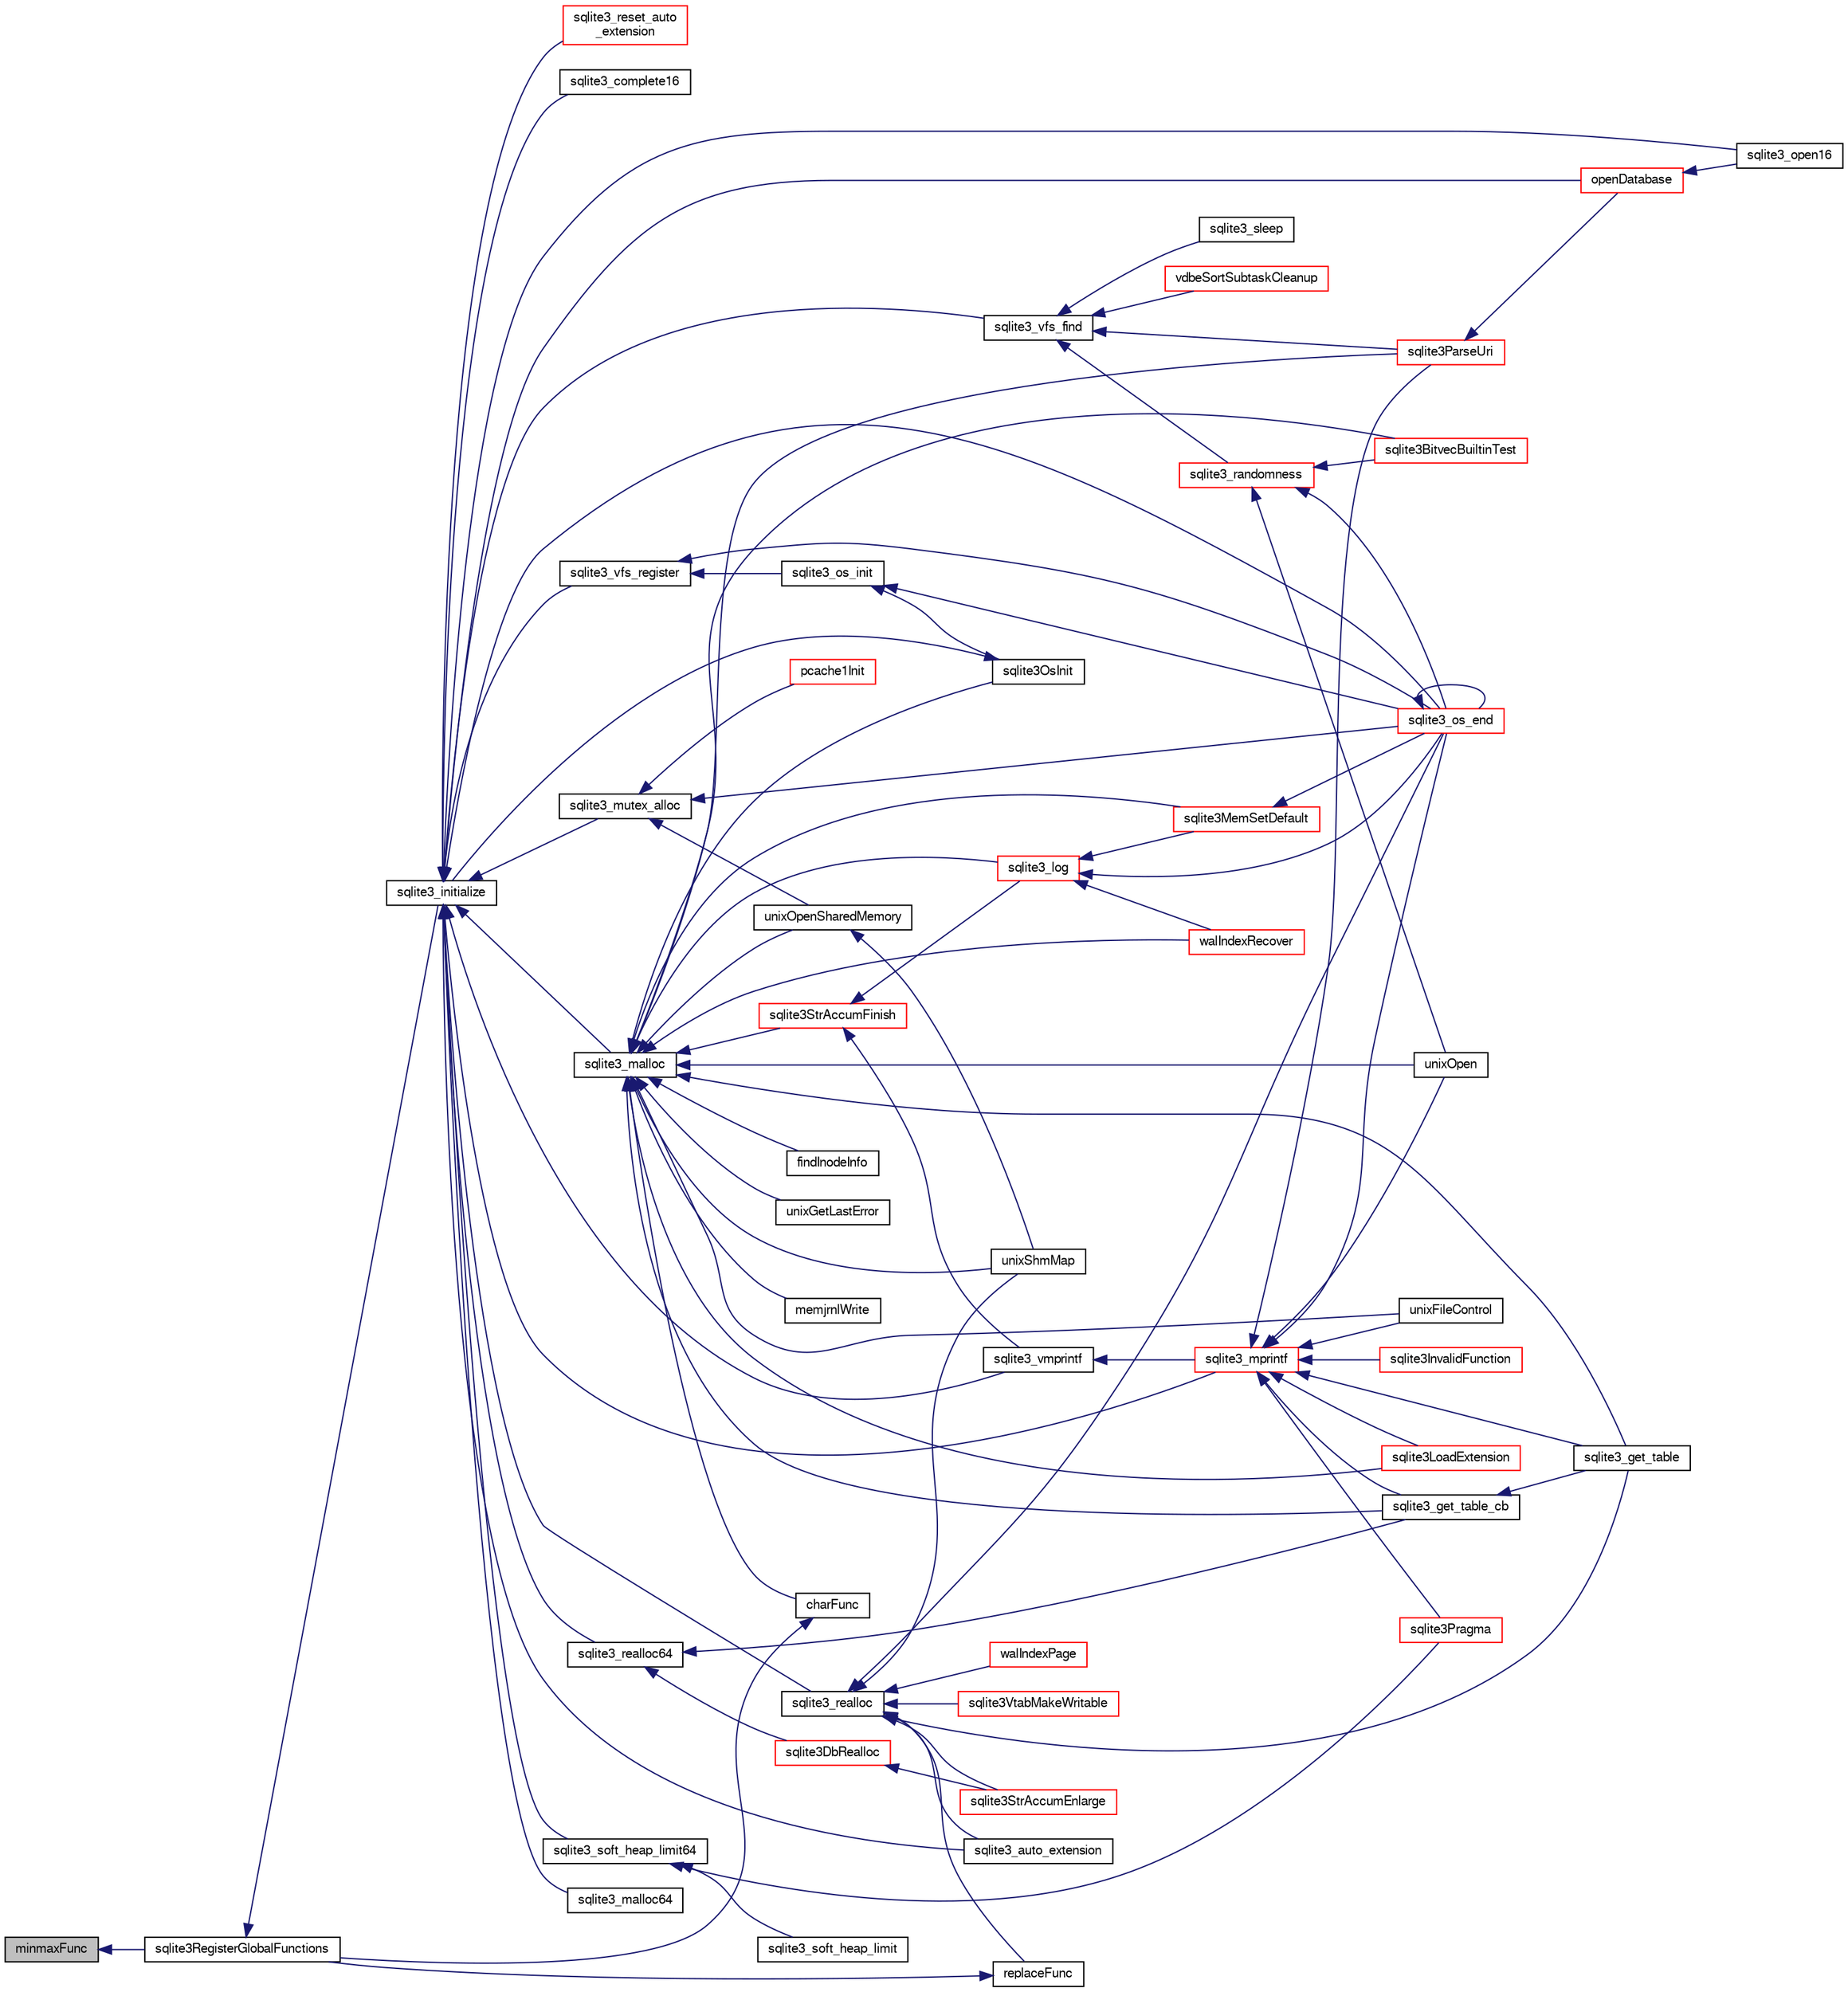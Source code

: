digraph "minmaxFunc"
{
  edge [fontname="FreeSans",fontsize="10",labelfontname="FreeSans",labelfontsize="10"];
  node [fontname="FreeSans",fontsize="10",shape=record];
  rankdir="LR";
  Node166855 [label="minmaxFunc",height=0.2,width=0.4,color="black", fillcolor="grey75", style="filled", fontcolor="black"];
  Node166855 -> Node166856 [dir="back",color="midnightblue",fontsize="10",style="solid",fontname="FreeSans"];
  Node166856 [label="sqlite3RegisterGlobalFunctions",height=0.2,width=0.4,color="black", fillcolor="white", style="filled",URL="$sqlite3_8c.html#a9f75bd111010f29e1b8d74344473c4ec"];
  Node166856 -> Node166857 [dir="back",color="midnightblue",fontsize="10",style="solid",fontname="FreeSans"];
  Node166857 [label="sqlite3_initialize",height=0.2,width=0.4,color="black", fillcolor="white", style="filled",URL="$sqlite3_8h.html#ab0c0ee2d5d4cf8b28e9572296a8861df"];
  Node166857 -> Node166858 [dir="back",color="midnightblue",fontsize="10",style="solid",fontname="FreeSans"];
  Node166858 [label="sqlite3_vfs_find",height=0.2,width=0.4,color="black", fillcolor="white", style="filled",URL="$sqlite3_8h.html#ac201a26de3dfa1d6deb8069eb8d95627"];
  Node166858 -> Node166859 [dir="back",color="midnightblue",fontsize="10",style="solid",fontname="FreeSans"];
  Node166859 [label="sqlite3_randomness",height=0.2,width=0.4,color="red", fillcolor="white", style="filled",URL="$sqlite3_8h.html#aa452ad88657d4606e137b09c4e9315c7"];
  Node166859 -> Node166863 [dir="back",color="midnightblue",fontsize="10",style="solid",fontname="FreeSans"];
  Node166863 [label="unixOpen",height=0.2,width=0.4,color="black", fillcolor="white", style="filled",URL="$sqlite3_8c.html#a8ed5efc47b6e14f7805cd1bb9b215775"];
  Node166859 -> Node166864 [dir="back",color="midnightblue",fontsize="10",style="solid",fontname="FreeSans"];
  Node166864 [label="sqlite3_os_end",height=0.2,width=0.4,color="red", fillcolor="white", style="filled",URL="$sqlite3_8h.html#a2288c95881ecca13d994e42b6a958906"];
  Node166864 -> Node166864 [dir="back",color="midnightblue",fontsize="10",style="solid",fontname="FreeSans"];
  Node166859 -> Node166866 [dir="back",color="midnightblue",fontsize="10",style="solid",fontname="FreeSans"];
  Node166866 [label="sqlite3BitvecBuiltinTest",height=0.2,width=0.4,color="red", fillcolor="white", style="filled",URL="$sqlite3_8c.html#a9b4e3e921ce1ede6f10a9106c034ff9b"];
  Node166858 -> Node167262 [dir="back",color="midnightblue",fontsize="10",style="solid",fontname="FreeSans"];
  Node167262 [label="vdbeSortSubtaskCleanup",height=0.2,width=0.4,color="red", fillcolor="white", style="filled",URL="$sqlite3_8c.html#abc8ce4c3ef58cc10f5b27642aab32b30"];
  Node166858 -> Node167265 [dir="back",color="midnightblue",fontsize="10",style="solid",fontname="FreeSans"];
  Node167265 [label="sqlite3ParseUri",height=0.2,width=0.4,color="red", fillcolor="white", style="filled",URL="$sqlite3_8c.html#aaa912f29a67460d8b2186c97056e8767"];
  Node167265 -> Node167108 [dir="back",color="midnightblue",fontsize="10",style="solid",fontname="FreeSans"];
  Node167108 [label="openDatabase",height=0.2,width=0.4,color="red", fillcolor="white", style="filled",URL="$sqlite3_8c.html#a6a9c3bc3a64234e863413f41db473758"];
  Node167108 -> Node167111 [dir="back",color="midnightblue",fontsize="10",style="solid",fontname="FreeSans"];
  Node167111 [label="sqlite3_open16",height=0.2,width=0.4,color="black", fillcolor="white", style="filled",URL="$sqlite3_8h.html#adbc401bb96713f32e553db32f6f3ca33"];
  Node166858 -> Node167266 [dir="back",color="midnightblue",fontsize="10",style="solid",fontname="FreeSans"];
  Node167266 [label="sqlite3_sleep",height=0.2,width=0.4,color="black", fillcolor="white", style="filled",URL="$sqlite3_8h.html#ad0c133ddbbecb6433f3c6ebef8966efa"];
  Node166857 -> Node167267 [dir="back",color="midnightblue",fontsize="10",style="solid",fontname="FreeSans"];
  Node167267 [label="sqlite3_vfs_register",height=0.2,width=0.4,color="black", fillcolor="white", style="filled",URL="$sqlite3_8h.html#a7184b289ccd4c4c7200589137d88c4ae"];
  Node167267 -> Node167268 [dir="back",color="midnightblue",fontsize="10",style="solid",fontname="FreeSans"];
  Node167268 [label="sqlite3_os_init",height=0.2,width=0.4,color="black", fillcolor="white", style="filled",URL="$sqlite3_8h.html#acebc2290d00a32d3afe2361f2979038b"];
  Node167268 -> Node167269 [dir="back",color="midnightblue",fontsize="10",style="solid",fontname="FreeSans"];
  Node167269 [label="sqlite3OsInit",height=0.2,width=0.4,color="black", fillcolor="white", style="filled",URL="$sqlite3_8c.html#afeaa886fe1ca086a30fd278b1d069762"];
  Node167269 -> Node166857 [dir="back",color="midnightblue",fontsize="10",style="solid",fontname="FreeSans"];
  Node167268 -> Node166864 [dir="back",color="midnightblue",fontsize="10",style="solid",fontname="FreeSans"];
  Node167267 -> Node166864 [dir="back",color="midnightblue",fontsize="10",style="solid",fontname="FreeSans"];
  Node166857 -> Node167270 [dir="back",color="midnightblue",fontsize="10",style="solid",fontname="FreeSans"];
  Node167270 [label="sqlite3_mutex_alloc",height=0.2,width=0.4,color="black", fillcolor="white", style="filled",URL="$sqlite3_8h.html#aa3f89418cd18e99596435c958b29b650"];
  Node167270 -> Node167271 [dir="back",color="midnightblue",fontsize="10",style="solid",fontname="FreeSans"];
  Node167271 [label="unixOpenSharedMemory",height=0.2,width=0.4,color="black", fillcolor="white", style="filled",URL="$sqlite3_8c.html#a30775afa2e08ca6ddc7853326afed7c7"];
  Node167271 -> Node167272 [dir="back",color="midnightblue",fontsize="10",style="solid",fontname="FreeSans"];
  Node167272 [label="unixShmMap",height=0.2,width=0.4,color="black", fillcolor="white", style="filled",URL="$sqlite3_8c.html#aeaa77f0ab08a4f4ee5f86e8c9727e974"];
  Node167270 -> Node166864 [dir="back",color="midnightblue",fontsize="10",style="solid",fontname="FreeSans"];
  Node167270 -> Node167273 [dir="back",color="midnightblue",fontsize="10",style="solid",fontname="FreeSans"];
  Node167273 [label="pcache1Init",height=0.2,width=0.4,color="red", fillcolor="white", style="filled",URL="$sqlite3_8c.html#a05e9c1daf3dd812db1d769b69b20e069"];
  Node166857 -> Node167343 [dir="back",color="midnightblue",fontsize="10",style="solid",fontname="FreeSans"];
  Node167343 [label="sqlite3_soft_heap_limit64",height=0.2,width=0.4,color="black", fillcolor="white", style="filled",URL="$sqlite3_8h.html#ab37b3a4d1652e3acb2c43d1252e6b852"];
  Node167343 -> Node167344 [dir="back",color="midnightblue",fontsize="10",style="solid",fontname="FreeSans"];
  Node167344 [label="sqlite3_soft_heap_limit",height=0.2,width=0.4,color="black", fillcolor="white", style="filled",URL="$sqlite3_8h.html#a18c3472581de3072201723e798524fdc"];
  Node167343 -> Node166951 [dir="back",color="midnightblue",fontsize="10",style="solid",fontname="FreeSans"];
  Node166951 [label="sqlite3Pragma",height=0.2,width=0.4,color="red", fillcolor="white", style="filled",URL="$sqlite3_8c.html#a111391370f58f8e6a6eca51fd34d62ed"];
  Node166857 -> Node167345 [dir="back",color="midnightblue",fontsize="10",style="solid",fontname="FreeSans"];
  Node167345 [label="sqlite3_malloc",height=0.2,width=0.4,color="black", fillcolor="white", style="filled",URL="$sqlite3_8h.html#a510e31845345737f17d86ce0b2328356"];
  Node167345 -> Node167269 [dir="back",color="midnightblue",fontsize="10",style="solid",fontname="FreeSans"];
  Node167345 -> Node167341 [dir="back",color="midnightblue",fontsize="10",style="solid",fontname="FreeSans"];
  Node167341 [label="sqlite3MemSetDefault",height=0.2,width=0.4,color="red", fillcolor="white", style="filled",URL="$sqlite3_8c.html#a162fbfd727e92c5f8f72625b5ff62549"];
  Node167341 -> Node166864 [dir="back",color="midnightblue",fontsize="10",style="solid",fontname="FreeSans"];
  Node167345 -> Node167346 [dir="back",color="midnightblue",fontsize="10",style="solid",fontname="FreeSans"];
  Node167346 [label="sqlite3StrAccumFinish",height=0.2,width=0.4,color="red", fillcolor="white", style="filled",URL="$sqlite3_8c.html#adb7f26b10ac1b847db6f000ef4c2e2ba"];
  Node167346 -> Node167420 [dir="back",color="midnightblue",fontsize="10",style="solid",fontname="FreeSans"];
  Node167420 [label="sqlite3_vmprintf",height=0.2,width=0.4,color="black", fillcolor="white", style="filled",URL="$sqlite3_8h.html#ac240de67ddf003828f16a6d9dd3fa3ca"];
  Node167420 -> Node167421 [dir="back",color="midnightblue",fontsize="10",style="solid",fontname="FreeSans"];
  Node167421 [label="sqlite3_mprintf",height=0.2,width=0.4,color="red", fillcolor="white", style="filled",URL="$sqlite3_8h.html#a9533933e57f7ccbb48c32041ce3a8862"];
  Node167421 -> Node166862 [dir="back",color="midnightblue",fontsize="10",style="solid",fontname="FreeSans"];
  Node166862 [label="unixFileControl",height=0.2,width=0.4,color="black", fillcolor="white", style="filled",URL="$sqlite3_8c.html#ad71f213fa385cc58f307cefd953c03ae"];
  Node167421 -> Node166863 [dir="back",color="midnightblue",fontsize="10",style="solid",fontname="FreeSans"];
  Node167421 -> Node166864 [dir="back",color="midnightblue",fontsize="10",style="solid",fontname="FreeSans"];
  Node167421 -> Node167422 [dir="back",color="midnightblue",fontsize="10",style="solid",fontname="FreeSans"];
  Node167422 [label="sqlite3InvalidFunction",height=0.2,width=0.4,color="red", fillcolor="white", style="filled",URL="$sqlite3_8c.html#af6025be1f4733eabe60702a187c97da9"];
  Node167421 -> Node167424 [dir="back",color="midnightblue",fontsize="10",style="solid",fontname="FreeSans"];
  Node167424 [label="sqlite3LoadExtension",height=0.2,width=0.4,color="red", fillcolor="white", style="filled",URL="$sqlite3_8c.html#a3b46232455de4779a67c63b2c9004245"];
  Node167421 -> Node166951 [dir="back",color="midnightblue",fontsize="10",style="solid",fontname="FreeSans"];
  Node167421 -> Node167427 [dir="back",color="midnightblue",fontsize="10",style="solid",fontname="FreeSans"];
  Node167427 [label="sqlite3_get_table_cb",height=0.2,width=0.4,color="black", fillcolor="white", style="filled",URL="$sqlite3_8c.html#a1dbaba1b543953c0dade97357c5866b1"];
  Node167427 -> Node167067 [dir="back",color="midnightblue",fontsize="10",style="solid",fontname="FreeSans"];
  Node167067 [label="sqlite3_get_table",height=0.2,width=0.4,color="black", fillcolor="white", style="filled",URL="$sqlite3_8h.html#a5effeac4e12df57beaa35c5be1f61579"];
  Node167421 -> Node167067 [dir="back",color="midnightblue",fontsize="10",style="solid",fontname="FreeSans"];
  Node167421 -> Node167265 [dir="back",color="midnightblue",fontsize="10",style="solid",fontname="FreeSans"];
  Node167346 -> Node167530 [dir="back",color="midnightblue",fontsize="10",style="solid",fontname="FreeSans"];
  Node167530 [label="sqlite3_log",height=0.2,width=0.4,color="red", fillcolor="white", style="filled",URL="$sqlite3_8h.html#a298c9699bf9c143662c6b1fec4b2dc3b"];
  Node167530 -> Node167341 [dir="back",color="midnightblue",fontsize="10",style="solid",fontname="FreeSans"];
  Node167530 -> Node166864 [dir="back",color="midnightblue",fontsize="10",style="solid",fontname="FreeSans"];
  Node167530 -> Node167459 [dir="back",color="midnightblue",fontsize="10",style="solid",fontname="FreeSans"];
  Node167459 [label="walIndexRecover",height=0.2,width=0.4,color="red", fillcolor="white", style="filled",URL="$sqlite3_8c.html#ab4ee99f3710323acbeb6c495dd18d205"];
  Node167345 -> Node167530 [dir="back",color="midnightblue",fontsize="10",style="solid",fontname="FreeSans"];
  Node167345 -> Node167609 [dir="back",color="midnightblue",fontsize="10",style="solid",fontname="FreeSans"];
  Node167609 [label="findInodeInfo",height=0.2,width=0.4,color="black", fillcolor="white", style="filled",URL="$sqlite3_8c.html#ac92c39062e69a79c4a62dfd55242c782"];
  Node167345 -> Node166862 [dir="back",color="midnightblue",fontsize="10",style="solid",fontname="FreeSans"];
  Node167345 -> Node167271 [dir="back",color="midnightblue",fontsize="10",style="solid",fontname="FreeSans"];
  Node167345 -> Node167272 [dir="back",color="midnightblue",fontsize="10",style="solid",fontname="FreeSans"];
  Node167345 -> Node166863 [dir="back",color="midnightblue",fontsize="10",style="solid",fontname="FreeSans"];
  Node167345 -> Node167442 [dir="back",color="midnightblue",fontsize="10",style="solid",fontname="FreeSans"];
  Node167442 [label="unixGetLastError",height=0.2,width=0.4,color="black", fillcolor="white", style="filled",URL="$sqlite3_8c.html#aed1e42f49d74b419c3c85b559dd61240"];
  Node167345 -> Node166866 [dir="back",color="midnightblue",fontsize="10",style="solid",fontname="FreeSans"];
  Node167345 -> Node167459 [dir="back",color="midnightblue",fontsize="10",style="solid",fontname="FreeSans"];
  Node167345 -> Node167610 [dir="back",color="midnightblue",fontsize="10",style="solid",fontname="FreeSans"];
  Node167610 [label="memjrnlWrite",height=0.2,width=0.4,color="black", fillcolor="white", style="filled",URL="$sqlite3_8c.html#af8bd7d5d7eafce5542f8de300a120c47"];
  Node167345 -> Node167611 [dir="back",color="midnightblue",fontsize="10",style="solid",fontname="FreeSans"];
  Node167611 [label="charFunc",height=0.2,width=0.4,color="black", fillcolor="white", style="filled",URL="$sqlite3_8c.html#ab9b72ce47fcea3c3b92e816435a0fd91"];
  Node167611 -> Node166856 [dir="back",color="midnightblue",fontsize="10",style="solid",fontname="FreeSans"];
  Node167345 -> Node167424 [dir="back",color="midnightblue",fontsize="10",style="solid",fontname="FreeSans"];
  Node167345 -> Node167427 [dir="back",color="midnightblue",fontsize="10",style="solid",fontname="FreeSans"];
  Node167345 -> Node167067 [dir="back",color="midnightblue",fontsize="10",style="solid",fontname="FreeSans"];
  Node167345 -> Node167265 [dir="back",color="midnightblue",fontsize="10",style="solid",fontname="FreeSans"];
  Node166857 -> Node167612 [dir="back",color="midnightblue",fontsize="10",style="solid",fontname="FreeSans"];
  Node167612 [label="sqlite3_malloc64",height=0.2,width=0.4,color="black", fillcolor="white", style="filled",URL="$sqlite3_8h.html#a12b7ee85e539ea28c130c5c75b96a82a"];
  Node166857 -> Node167613 [dir="back",color="midnightblue",fontsize="10",style="solid",fontname="FreeSans"];
  Node167613 [label="sqlite3_realloc",height=0.2,width=0.4,color="black", fillcolor="white", style="filled",URL="$sqlite3_8h.html#a627f0eeface58024ef47403d8cc76b35"];
  Node167613 -> Node167614 [dir="back",color="midnightblue",fontsize="10",style="solid",fontname="FreeSans"];
  Node167614 [label="sqlite3StrAccumEnlarge",height=0.2,width=0.4,color="red", fillcolor="white", style="filled",URL="$sqlite3_8c.html#a38976500a97c69d65086eeccca82dd96"];
  Node167613 -> Node167272 [dir="back",color="midnightblue",fontsize="10",style="solid",fontname="FreeSans"];
  Node167613 -> Node166864 [dir="back",color="midnightblue",fontsize="10",style="solid",fontname="FreeSans"];
  Node167613 -> Node167620 [dir="back",color="midnightblue",fontsize="10",style="solid",fontname="FreeSans"];
  Node167620 [label="walIndexPage",height=0.2,width=0.4,color="red", fillcolor="white", style="filled",URL="$sqlite3_8c.html#affd3251fd1aa1218170d421177256e24"];
  Node167613 -> Node167484 [dir="back",color="midnightblue",fontsize="10",style="solid",fontname="FreeSans"];
  Node167484 [label="replaceFunc",height=0.2,width=0.4,color="black", fillcolor="white", style="filled",URL="$sqlite3_8c.html#a752b98a7c55d204c397a4902b49b1ce4"];
  Node167484 -> Node166856 [dir="back",color="midnightblue",fontsize="10",style="solid",fontname="FreeSans"];
  Node167613 -> Node167629 [dir="back",color="midnightblue",fontsize="10",style="solid",fontname="FreeSans"];
  Node167629 [label="sqlite3_auto_extension",height=0.2,width=0.4,color="black", fillcolor="white", style="filled",URL="$sqlite3_8h.html#a85a95b45e94f6bcd52aa39b6acdb36d7"];
  Node167613 -> Node167067 [dir="back",color="midnightblue",fontsize="10",style="solid",fontname="FreeSans"];
  Node167613 -> Node167630 [dir="back",color="midnightblue",fontsize="10",style="solid",fontname="FreeSans"];
  Node167630 [label="sqlite3VtabMakeWritable",height=0.2,width=0.4,color="red", fillcolor="white", style="filled",URL="$sqlite3_8c.html#a58c646608238d2619371c3e8b6bc0d86"];
  Node166857 -> Node167631 [dir="back",color="midnightblue",fontsize="10",style="solid",fontname="FreeSans"];
  Node167631 [label="sqlite3_realloc64",height=0.2,width=0.4,color="black", fillcolor="white", style="filled",URL="$sqlite3_8h.html#afe88c85e9f864a3fd92941cad197245d"];
  Node167631 -> Node167632 [dir="back",color="midnightblue",fontsize="10",style="solid",fontname="FreeSans"];
  Node167632 [label="sqlite3DbRealloc",height=0.2,width=0.4,color="red", fillcolor="white", style="filled",URL="$sqlite3_8c.html#ae028f4902a9d29bcaf310ff289ee87dc"];
  Node167632 -> Node167614 [dir="back",color="midnightblue",fontsize="10",style="solid",fontname="FreeSans"];
  Node167631 -> Node167427 [dir="back",color="midnightblue",fontsize="10",style="solid",fontname="FreeSans"];
  Node166857 -> Node167420 [dir="back",color="midnightblue",fontsize="10",style="solid",fontname="FreeSans"];
  Node166857 -> Node167421 [dir="back",color="midnightblue",fontsize="10",style="solid",fontname="FreeSans"];
  Node166857 -> Node166864 [dir="back",color="midnightblue",fontsize="10",style="solid",fontname="FreeSans"];
  Node166857 -> Node167629 [dir="back",color="midnightblue",fontsize="10",style="solid",fontname="FreeSans"];
  Node166857 -> Node167731 [dir="back",color="midnightblue",fontsize="10",style="solid",fontname="FreeSans"];
  Node167731 [label="sqlite3_reset_auto\l_extension",height=0.2,width=0.4,color="red", fillcolor="white", style="filled",URL="$sqlite3_8h.html#ac33f4064ae6690cada7bdc89e8153ffc"];
  Node166857 -> Node167596 [dir="back",color="midnightblue",fontsize="10",style="solid",fontname="FreeSans"];
  Node167596 [label="sqlite3_complete16",height=0.2,width=0.4,color="black", fillcolor="white", style="filled",URL="$sqlite3_8h.html#a3260341c2ef82787acca48414a1d03a1"];
  Node166857 -> Node167108 [dir="back",color="midnightblue",fontsize="10",style="solid",fontname="FreeSans"];
  Node166857 -> Node167111 [dir="back",color="midnightblue",fontsize="10",style="solid",fontname="FreeSans"];
}
